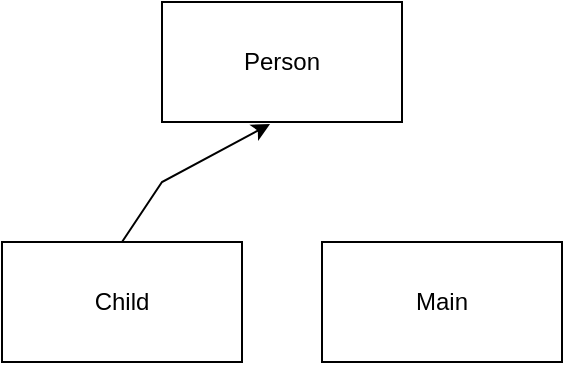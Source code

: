 <mxfile version="20.0.4" type="github"><diagram id="8tHGR3-zX_kCT3g9dHMO" name="Page-1"><mxGraphModel dx="1182" dy="722" grid="1" gridSize="10" guides="1" tooltips="1" connect="1" arrows="1" fold="1" page="1" pageScale="1" pageWidth="850" pageHeight="1100" math="0" shadow="0"><root><mxCell id="0"/><mxCell id="1" parent="0"/><mxCell id="w2PULkUVgP6M023Mf2yo-1" value="Person" style="rounded=0;whiteSpace=wrap;html=1;" vertex="1" parent="1"><mxGeometry x="360" y="120" width="120" height="60" as="geometry"/></mxCell><mxCell id="w2PULkUVgP6M023Mf2yo-2" value="Child" style="rounded=0;whiteSpace=wrap;html=1;" vertex="1" parent="1"><mxGeometry x="280" y="240" width="120" height="60" as="geometry"/></mxCell><mxCell id="w2PULkUVgP6M023Mf2yo-3" value="Main" style="rounded=0;whiteSpace=wrap;html=1;" vertex="1" parent="1"><mxGeometry x="440" y="240" width="120" height="60" as="geometry"/></mxCell><mxCell id="w2PULkUVgP6M023Mf2yo-7" value="" style="endArrow=classic;html=1;rounded=0;entryX=0.45;entryY=1.017;entryDx=0;entryDy=0;entryPerimeter=0;exitX=0.5;exitY=0;exitDx=0;exitDy=0;" edge="1" parent="1" source="w2PULkUVgP6M023Mf2yo-2" target="w2PULkUVgP6M023Mf2yo-1"><mxGeometry width="50" height="50" relative="1" as="geometry"><mxPoint x="400" y="390" as="sourcePoint"/><mxPoint x="450" y="340" as="targetPoint"/><Array as="points"><mxPoint x="360" y="210"/></Array></mxGeometry></mxCell></root></mxGraphModel></diagram></mxfile>